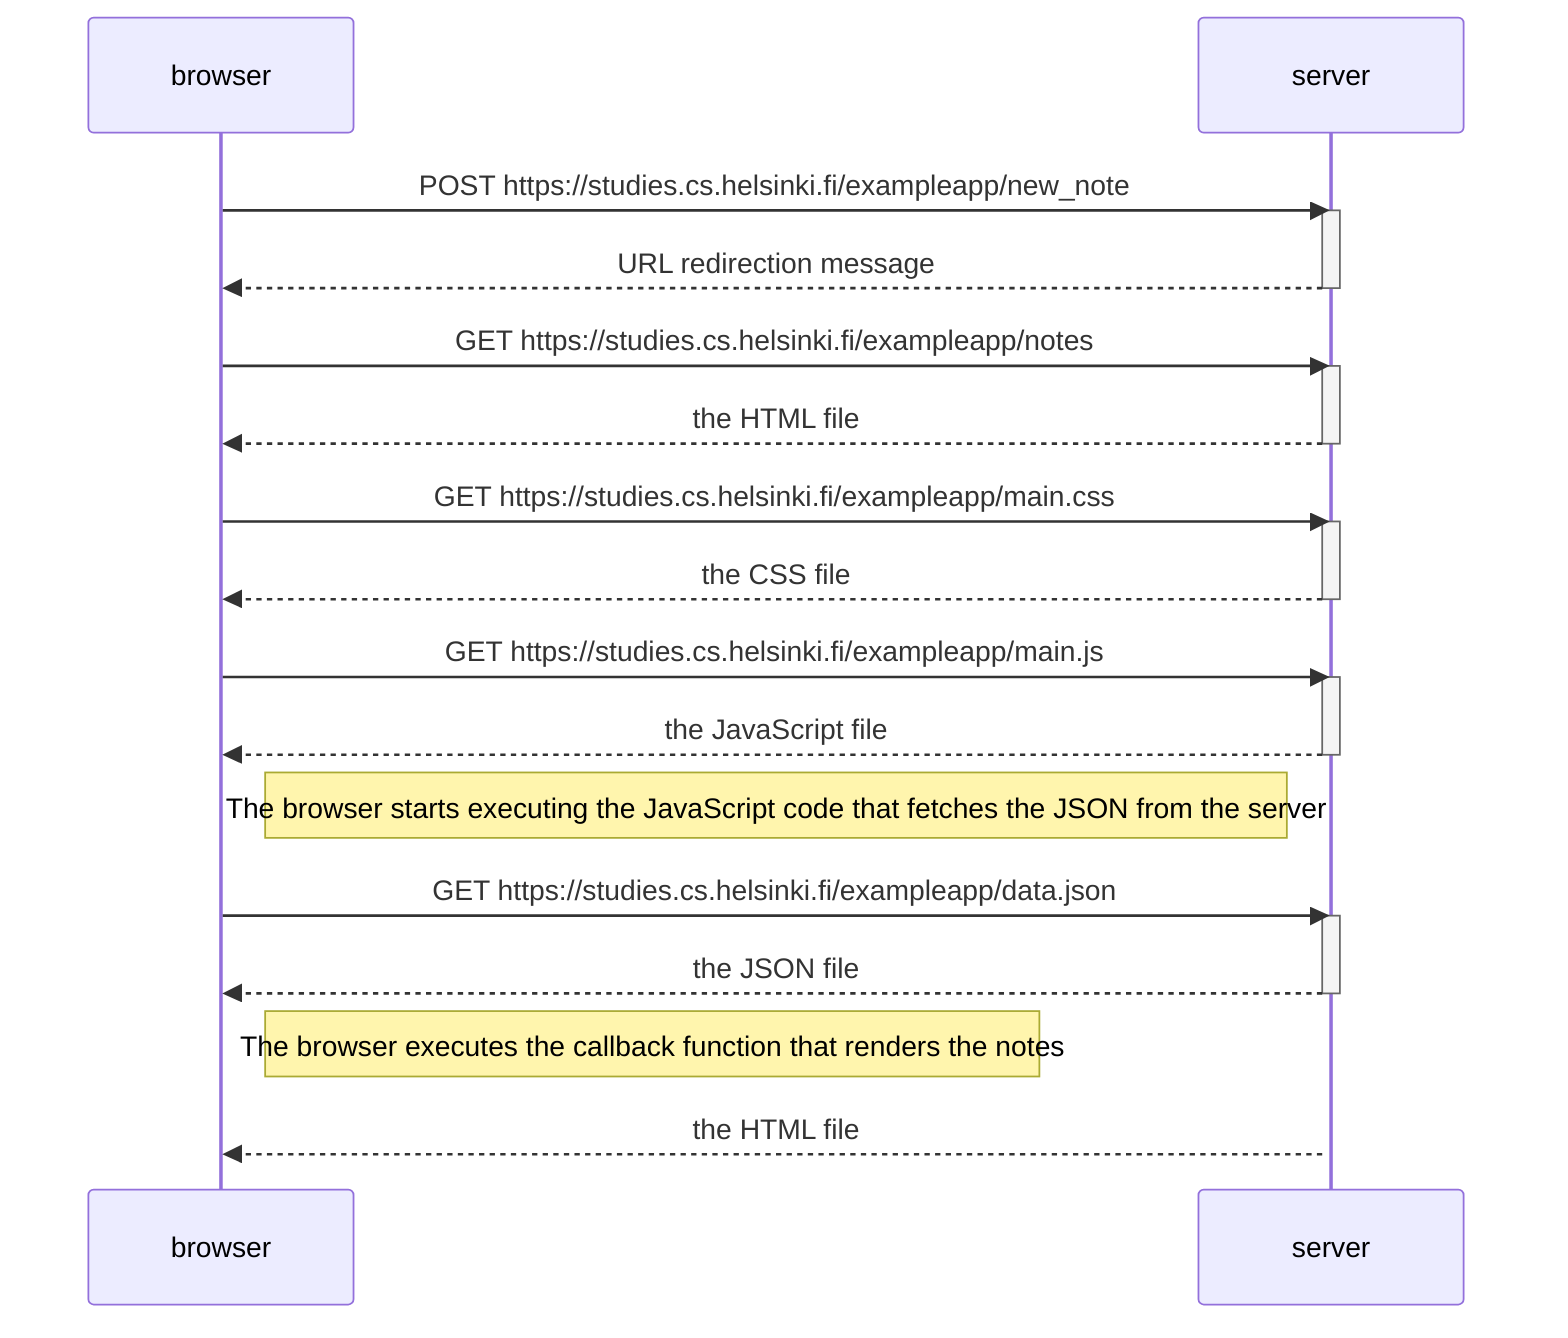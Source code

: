 sequenceDiagram
    browser->>server: POST https://studies.cs.helsinki.fi/exampleapp/new_note
    activate server
    server-->>browser: URL redirection message
    deactivate server

    browser->>server: GET https://studies.cs.helsinki.fi/exampleapp/notes
    activate server
    server-->>browser: the HTML file
    deactivate server

    browser->>server: GET https://studies.cs.helsinki.fi/exampleapp/main.css
    activate server
    server-->>browser: the CSS file
    deactivate server

    browser->>server: GET https://studies.cs.helsinki.fi/exampleapp/main.js
    activate server
    server-->>browser: the JavaScript file
    deactivate server

    Note right of browser: The browser starts executing the JavaScript code that fetches the JSON from the server

    browser->>server: GET https://studies.cs.helsinki.fi/exampleapp/data.json
    activate server
    server-->>browser: the JSON file
    deactivate server

    Note right of browser: The browser executes the callback function that renders the notes

    activate server
    server-->>browser: the HTML file